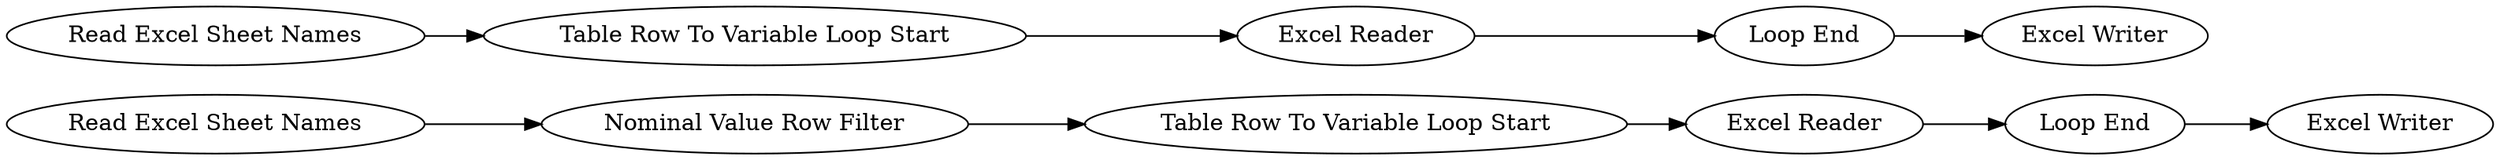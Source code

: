digraph {
	33 -> 34
	32 -> 33
	27 -> 28
	31 -> 32
	30 -> 35
	26 -> 27
	35 -> 31
	29 -> 16
	28 -> 29
	16 [label="Excel Writer"]
	27 [label="Table Row To Variable Loop Start"]
	35 [label="Nominal Value Row Filter"]
	34 [label="Excel Writer"]
	29 [label="Loop End"]
	28 [label="Excel Reader"]
	31 [label="Table Row To Variable Loop Start"]
	26 [label="Read Excel Sheet Names"]
	32 [label="Excel Reader"]
	33 [label="Loop End"]
	30 [label="Read Excel Sheet Names"]
	rankdir=LR
}

